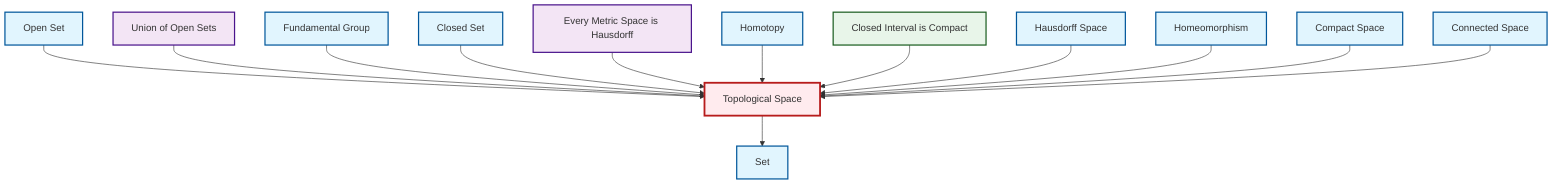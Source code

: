 graph TD
    classDef definition fill:#e1f5fe,stroke:#01579b,stroke-width:2px
    classDef theorem fill:#f3e5f5,stroke:#4a148c,stroke-width:2px
    classDef axiom fill:#fff3e0,stroke:#e65100,stroke-width:2px
    classDef example fill:#e8f5e9,stroke:#1b5e20,stroke-width:2px
    classDef current fill:#ffebee,stroke:#b71c1c,stroke-width:3px
    def-set["Set"]:::definition
    thm-metric-hausdorff["Every Metric Space is Hausdorff"]:::theorem
    ex-closed-interval-compact["Closed Interval is Compact"]:::example
    def-connected["Connected Space"]:::definition
    def-compact["Compact Space"]:::definition
    def-open-set["Open Set"]:::definition
    def-closed-set["Closed Set"]:::definition
    def-hausdorff["Hausdorff Space"]:::definition
    def-fundamental-group["Fundamental Group"]:::definition
    def-homotopy["Homotopy"]:::definition
    def-topological-space["Topological Space"]:::definition
    thm-union-open-sets["Union of Open Sets"]:::theorem
    def-homeomorphism["Homeomorphism"]:::definition
    def-open-set --> def-topological-space
    thm-union-open-sets --> def-topological-space
    def-fundamental-group --> def-topological-space
    def-closed-set --> def-topological-space
    thm-metric-hausdorff --> def-topological-space
    def-topological-space --> def-set
    def-homotopy --> def-topological-space
    ex-closed-interval-compact --> def-topological-space
    def-hausdorff --> def-topological-space
    def-homeomorphism --> def-topological-space
    def-compact --> def-topological-space
    def-connected --> def-topological-space
    class def-topological-space current